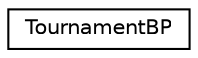 digraph G
{
  edge [fontname="Helvetica",fontsize="10",labelfontname="Helvetica",labelfontsize="10"];
  node [fontname="Helvetica",fontsize="10",shape=record];
  rankdir=LR;
  Node1 [label="TournamentBP",height=0.2,width=0.4,color="black", fillcolor="white", style="filled",URL="$classTournamentBP.html"];
}
